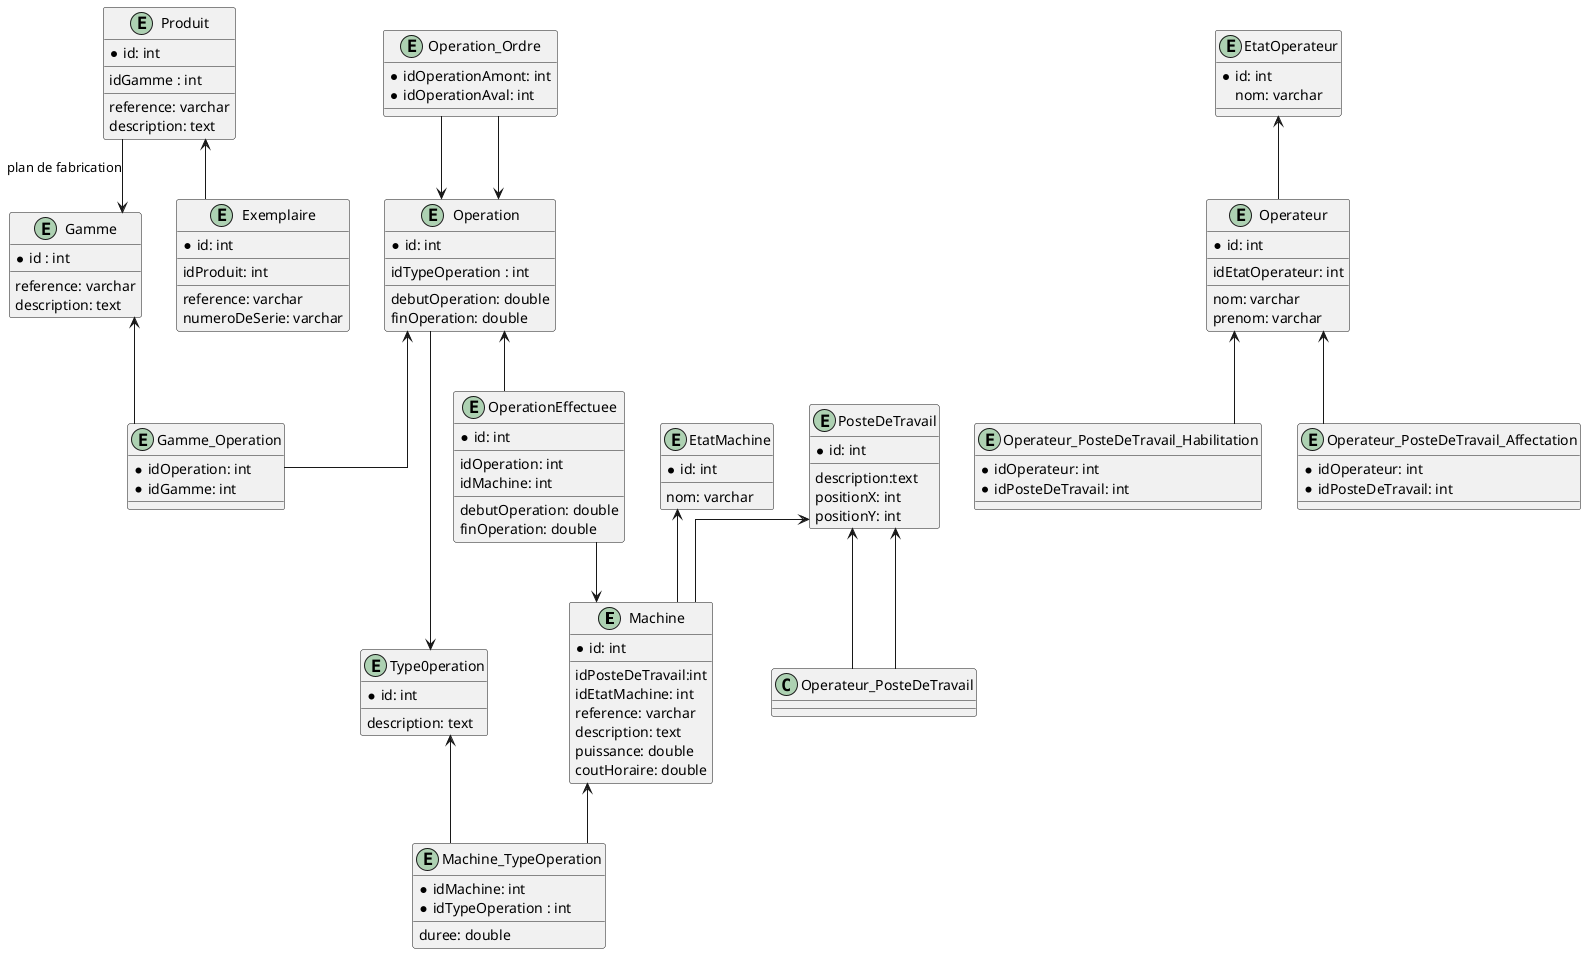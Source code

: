 @startuml

'Rectilinear layout :
skinparam linetype ortho

entity Machine {
* id: int
___
idPosteDeTravail:int
idEtatMachine: int
reference: varchar
description: text
puissance: double
coutHoraire: double
}

entity Type0peration{
* id: int
___
description: text
}

entity Produit {
* id: int
___
idGamme : int
___
reference: varchar
description: text
}

entity Machine_TypeOperation {
* idMachine: int
* idTypeOperation : int
___
duree: double
}

Machine <-- Machine_TypeOperation
Type0peration <-- Machine_TypeOperation

entity Gamme {
* id : int
___
reference: varchar
description: text
}

Produit --> Gamme : plan de fabrication

entity Operation {
* id: int
___
idTypeOperation : int
___
debutOperation: double
finOperation: double
}

Operation --> Type0peration

entity Gamme_Operation {
*idOperation: int
*idGamme: int
}

Operation <-- Gamme_Operation
Gamme <-- Gamme_Operation

entity Operation_Ordre {
*idOperationAmont: int
*idOperationAval: int
}

Operation_Ordre --> Operation
Operation_Ordre --> Operation

entity Exemplaire {
* id: int
___
idProduit: int
___
reference: varchar
numeroDeSerie: varchar
}

Produit <-- Exemplaire

entity OperationEffectuee {
* id: int
___
idOperation: int
idMachine: int
___
debutOperation: double
finOperation: double
}

Operation <-- OperationEffectuee
OperationEffectuee --> Machine

entity PosteDeTravail {
*id: int
___
description:text
positionX: int
positionY: int
}

entity Operateur {
* id: int
___
idEtatOperateur: int
___
nom: varchar
prenom: varchar
}

entity Operateur_PosteDeTravail_Habilitation {
*idOperateur: int
*idPosteDeTravail: int
}

entity Operateur_PosteDeTravail_Affectation {
*idOperateur: int
*idPosteDeTravail: int
}

Operateur <--Operateur_PosteDeTravail_Habilitation
PosteDeTravail <-- Operateur_PosteDeTravail

Operateur <--Operateur_PosteDeTravail_Affectation
PosteDeTravail <-- Operateur_PosteDeTravail

PosteDeTravail <-- Machine

entity EtatMachine {
* id: int
___
nom: varchar
}

EtatMachine <-- Machine

entity EtatOperateur {
* id: int
nom: varchar
}

EtatOperateur <-- Operateur


@enduml